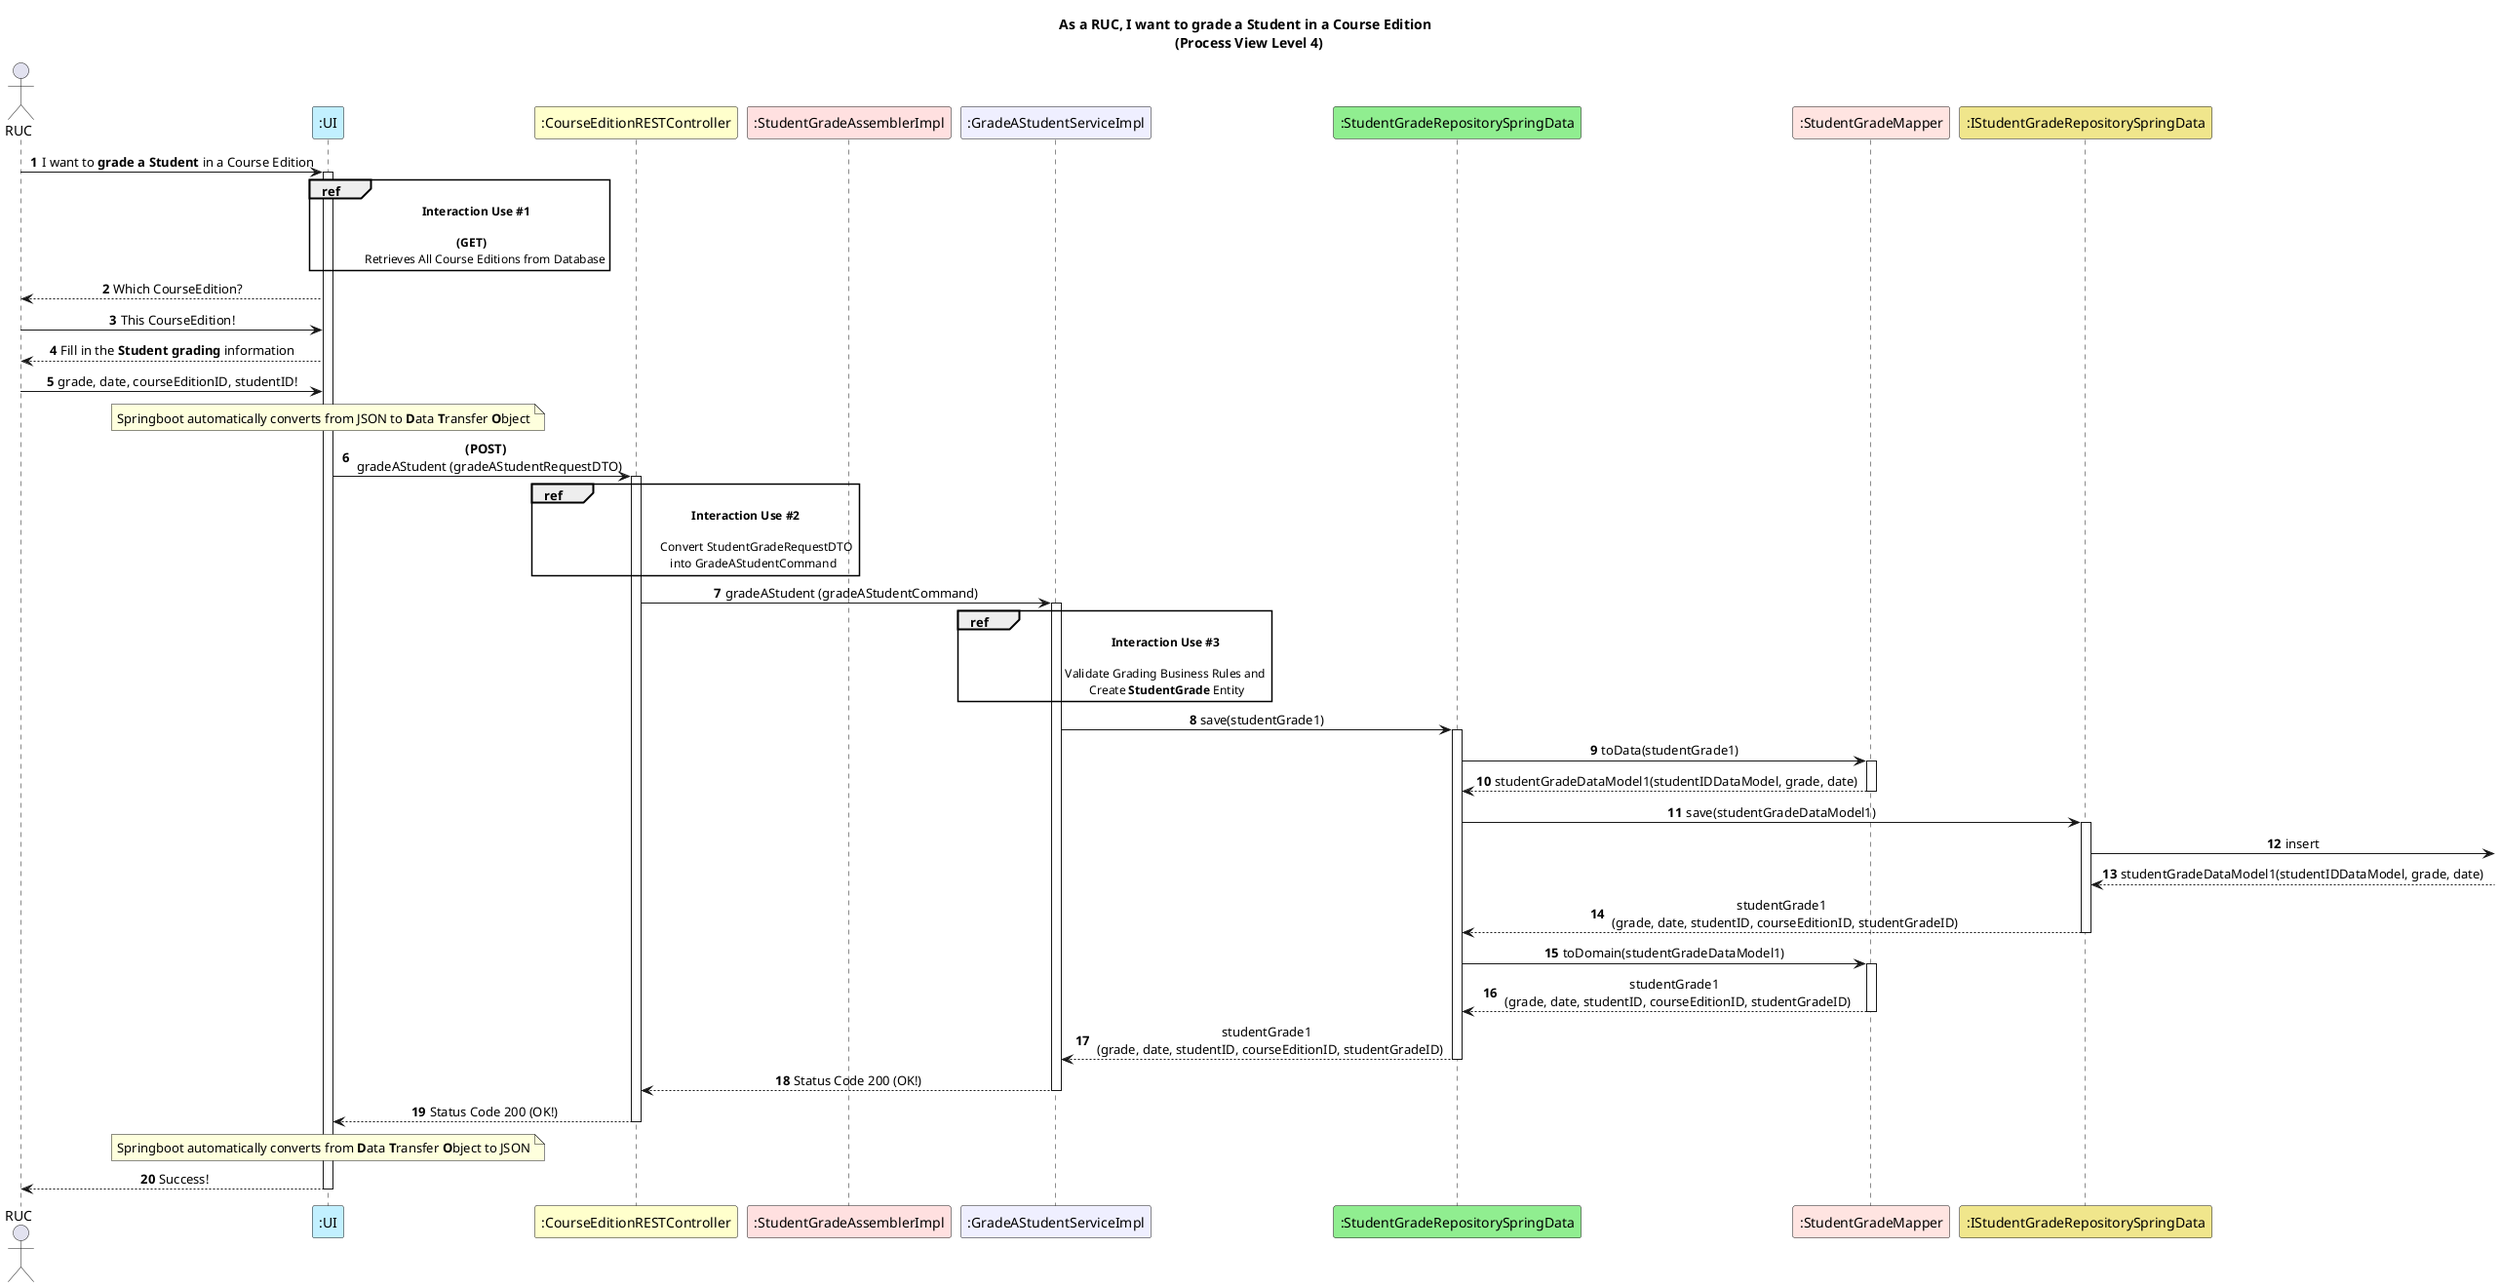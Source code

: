 @startuml

title As a RUC, I want to grade a Student in a Course Edition \n (Process View Level 4)
skinparam sequencemessagealign center
autonumber

actor RUC
participant ":UI" as ui #application
participant ":CourseEditionRESTController" as ctrlrREST #business
participant ":StudentGradeAssemblerImpl" as assembler #implementation
participant ":GradeAStudentServiceImpl" as service #motivation
participant ":StudentGradeRepositorySpringData" as sgr #lightgreen
participant ":StudentGradeMapper" as sgmp #mistyrose
participant ":IStudentGradeRepositorySpringData" as IStudentGradeRepoSpringData #khaki


RUC -> ui : I want to **grade a Student** in a Course Edition
activate ui

ref over ui : \t    **Interaction Use #1** \n \n \t **(GET)** \n \t \t Retrieves All Course Editions from Database

ui --> RUC : Which CourseEdition?
RUC -> ui : This CourseEdition!

ui --> RUC : Fill in the **Student grading** information
RUC -> ui : grade, date, courseEditionID, studentID!

note over ui : Springboot automatically converts from JSON to **D**ata **T**ransfer **O**bject

ui -> ctrlrREST : **(POST)** \n gradeAStudent (gradeAStudentRequestDTO)
activate ctrlrREST

ref over ctrlrREST : \t \t \t \t  **Interaction Use #2** \n \n \t \t \t \t \t Convert StudentGradeRequestDTO \n \t \t \t \t      into GradeAStudentCommand


ctrlrREST -> service : gradeAStudent (gradeAStudentCommand)
activate service
ref over service : \t \t \t \t  **Interaction Use #3** \n \n \t \t \t          Validate Grading Business Rules and \n \t \t \t \t  Create **StudentGrade** Entity
service -> sgr : save(studentGrade1)
activate sgr
sgr -> sgmp : toData(studentGrade1)
activate sgmp
sgmp --> sgr : studentGradeDataModel1(studentIDDataModel, grade, date)
deactivate sgmp
sgr -> IStudentGradeRepoSpringData : save(studentGradeDataModel1)
activate IStudentGradeRepoSpringData
IStudentGradeRepoSpringData ->  : insert
IStudentGradeRepoSpringData <--  : studentGradeDataModel1(studentIDDataModel, grade, date)
IStudentGradeRepoSpringData --> sgr : studentGrade1 \n (grade, date, studentID, courseEditionID, studentGradeID)
deactivate IStudentGradeRepoSpringData
sgr -> sgmp : toDomain(studentGradeDataModel1)
activate sgmp
sgmp --> sgr : studentGrade1 \n (grade, date, studentID, courseEditionID, studentGradeID)
deactivate sgmp
sgr --> service -- : studentGrade1 \n (grade, date, studentID, courseEditionID, studentGradeID)
service --> ctrlrREST -- : Status Code 200 (OK!)
ctrlrREST --> ui -- : Status Code 200 (OK!)

note over ui : Springboot automatically converts from **D**ata **T**ransfer **O**bject to JSON

ui --> RUC : Success!
deactivate ui

@enduml